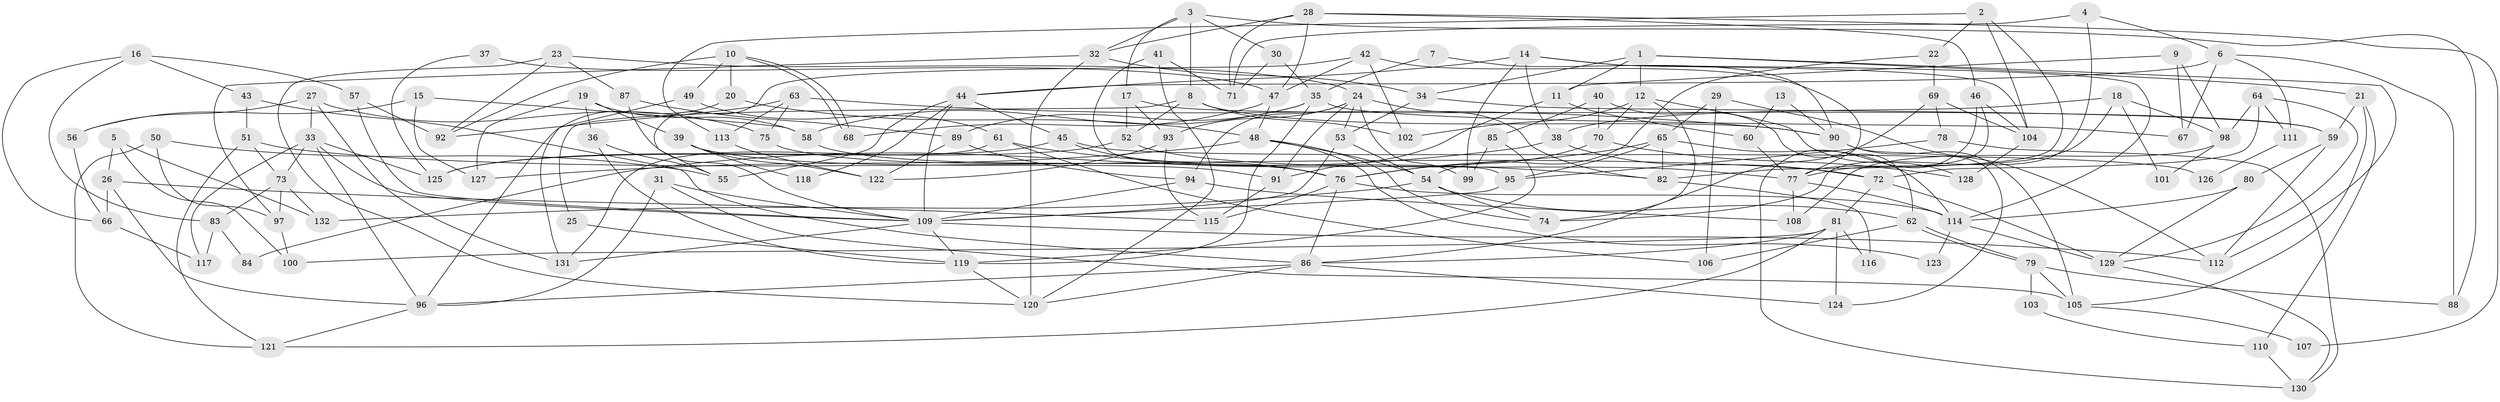 // coarse degree distribution, {5: 0.17045454545454544, 4: 0.26136363636363635, 6: 0.14772727272727273, 2: 0.10227272727272728, 9: 0.056818181818181816, 7: 0.09090909090909091, 3: 0.14772727272727273, 11: 0.011363636363636364, 12: 0.011363636363636364}
// Generated by graph-tools (version 1.1) at 2025/41/03/06/25 10:41:57]
// undirected, 132 vertices, 264 edges
graph export_dot {
graph [start="1"]
  node [color=gray90,style=filled];
  1;
  2;
  3;
  4;
  5;
  6;
  7;
  8;
  9;
  10;
  11;
  12;
  13;
  14;
  15;
  16;
  17;
  18;
  19;
  20;
  21;
  22;
  23;
  24;
  25;
  26;
  27;
  28;
  29;
  30;
  31;
  32;
  33;
  34;
  35;
  36;
  37;
  38;
  39;
  40;
  41;
  42;
  43;
  44;
  45;
  46;
  47;
  48;
  49;
  50;
  51;
  52;
  53;
  54;
  55;
  56;
  57;
  58;
  59;
  60;
  61;
  62;
  63;
  64;
  65;
  66;
  67;
  68;
  69;
  70;
  71;
  72;
  73;
  74;
  75;
  76;
  77;
  78;
  79;
  80;
  81;
  82;
  83;
  84;
  85;
  86;
  87;
  88;
  89;
  90;
  91;
  92;
  93;
  94;
  95;
  96;
  97;
  98;
  99;
  100;
  101;
  102;
  103;
  104;
  105;
  106;
  107;
  108;
  109;
  110;
  111;
  112;
  113;
  114;
  115;
  116;
  117;
  118;
  119;
  120;
  121;
  122;
  123;
  124;
  125;
  126;
  127;
  128;
  129;
  130;
  131;
  132;
  1 -- 12;
  1 -- 34;
  1 -- 11;
  1 -- 21;
  1 -- 112;
  2 -- 22;
  2 -- 82;
  2 -- 104;
  2 -- 113;
  3 -- 88;
  3 -- 32;
  3 -- 8;
  3 -- 17;
  3 -- 30;
  4 -- 74;
  4 -- 71;
  4 -- 6;
  5 -- 100;
  5 -- 26;
  5 -- 132;
  6 -- 44;
  6 -- 67;
  6 -- 88;
  6 -- 111;
  7 -- 90;
  7 -- 35;
  8 -- 90;
  8 -- 25;
  8 -- 52;
  8 -- 102;
  9 -- 98;
  9 -- 11;
  9 -- 67;
  10 -- 68;
  10 -- 68;
  10 -- 20;
  10 -- 49;
  10 -- 92;
  11 -- 91;
  11 -- 60;
  12 -- 128;
  12 -- 70;
  12 -- 74;
  12 -- 102;
  13 -- 60;
  13 -- 90;
  14 -- 104;
  14 -- 44;
  14 -- 38;
  14 -- 99;
  14 -- 114;
  15 -- 58;
  15 -- 127;
  15 -- 56;
  16 -- 66;
  16 -- 57;
  16 -- 43;
  16 -- 83;
  17 -- 93;
  17 -- 52;
  17 -- 59;
  18 -- 77;
  18 -- 38;
  18 -- 98;
  18 -- 101;
  19 -- 58;
  19 -- 39;
  19 -- 36;
  19 -- 127;
  20 -- 48;
  20 -- 96;
  21 -- 59;
  21 -- 105;
  21 -- 110;
  22 -- 69;
  22 -- 54;
  23 -- 24;
  23 -- 87;
  23 -- 92;
  23 -- 120;
  24 -- 82;
  24 -- 53;
  24 -- 91;
  24 -- 93;
  24 -- 94;
  24 -- 99;
  25 -- 119;
  26 -- 96;
  26 -- 115;
  26 -- 66;
  27 -- 131;
  27 -- 33;
  27 -- 56;
  27 -- 75;
  28 -- 46;
  28 -- 47;
  28 -- 32;
  28 -- 71;
  28 -- 107;
  29 -- 65;
  29 -- 112;
  29 -- 106;
  30 -- 35;
  30 -- 71;
  31 -- 109;
  31 -- 96;
  31 -- 105;
  32 -- 120;
  32 -- 34;
  32 -- 97;
  33 -- 117;
  33 -- 109;
  33 -- 73;
  33 -- 96;
  33 -- 125;
  34 -- 59;
  34 -- 53;
  35 -- 67;
  35 -- 119;
  35 -- 58;
  35 -- 89;
  36 -- 55;
  36 -- 119;
  37 -- 47;
  37 -- 125;
  38 -- 72;
  38 -- 84;
  39 -- 122;
  39 -- 91;
  39 -- 118;
  40 -- 62;
  40 -- 85;
  40 -- 70;
  41 -- 71;
  41 -- 120;
  41 -- 95;
  42 -- 55;
  42 -- 102;
  42 -- 47;
  42 -- 77;
  43 -- 86;
  43 -- 51;
  44 -- 45;
  44 -- 109;
  44 -- 55;
  44 -- 118;
  45 -- 125;
  45 -- 76;
  45 -- 126;
  46 -- 77;
  46 -- 104;
  46 -- 130;
  47 -- 48;
  47 -- 68;
  48 -- 54;
  48 -- 74;
  48 -- 123;
  48 -- 127;
  49 -- 61;
  49 -- 131;
  50 -- 97;
  50 -- 121;
  50 -- 55;
  51 -- 121;
  51 -- 72;
  51 -- 73;
  52 -- 77;
  52 -- 125;
  53 -- 109;
  53 -- 54;
  54 -- 132;
  54 -- 62;
  54 -- 74;
  56 -- 66;
  57 -- 92;
  57 -- 109;
  58 -- 76;
  59 -- 80;
  59 -- 112;
  60 -- 77;
  61 -- 106;
  61 -- 131;
  61 -- 82;
  62 -- 79;
  62 -- 79;
  62 -- 106;
  63 -- 90;
  63 -- 92;
  63 -- 75;
  63 -- 113;
  64 -- 72;
  64 -- 98;
  64 -- 111;
  64 -- 129;
  65 -- 76;
  65 -- 114;
  65 -- 82;
  65 -- 95;
  66 -- 117;
  69 -- 78;
  69 -- 86;
  69 -- 104;
  70 -- 76;
  70 -- 128;
  72 -- 129;
  72 -- 81;
  73 -- 83;
  73 -- 97;
  73 -- 132;
  75 -- 76;
  76 -- 114;
  76 -- 86;
  76 -- 115;
  77 -- 108;
  77 -- 114;
  78 -- 95;
  78 -- 130;
  79 -- 105;
  79 -- 88;
  79 -- 103;
  80 -- 129;
  80 -- 114;
  81 -- 86;
  81 -- 100;
  81 -- 116;
  81 -- 121;
  81 -- 124;
  82 -- 116;
  83 -- 84;
  83 -- 117;
  85 -- 119;
  85 -- 99;
  86 -- 120;
  86 -- 96;
  86 -- 124;
  87 -- 89;
  87 -- 109;
  89 -- 94;
  89 -- 122;
  90 -- 105;
  90 -- 124;
  91 -- 115;
  93 -- 122;
  93 -- 115;
  94 -- 109;
  94 -- 108;
  95 -- 109;
  96 -- 121;
  97 -- 100;
  98 -- 108;
  98 -- 101;
  103 -- 110;
  104 -- 128;
  105 -- 107;
  109 -- 112;
  109 -- 119;
  109 -- 131;
  110 -- 130;
  111 -- 126;
  113 -- 122;
  114 -- 123;
  114 -- 129;
  119 -- 120;
  129 -- 130;
}
